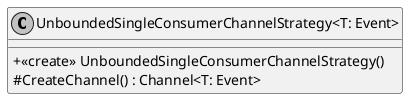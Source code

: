@startuml
skinparam monochrome true
skinparam classAttributeIconSize 0

!startsub default
class "UnboundedSingleConsumerChannelStrategy<T: Event>" {
    + <<create>> UnboundedSingleConsumerChannelStrategy()
    # CreateChannel() : Channel<T: Event>
}
!endsub
@enduml